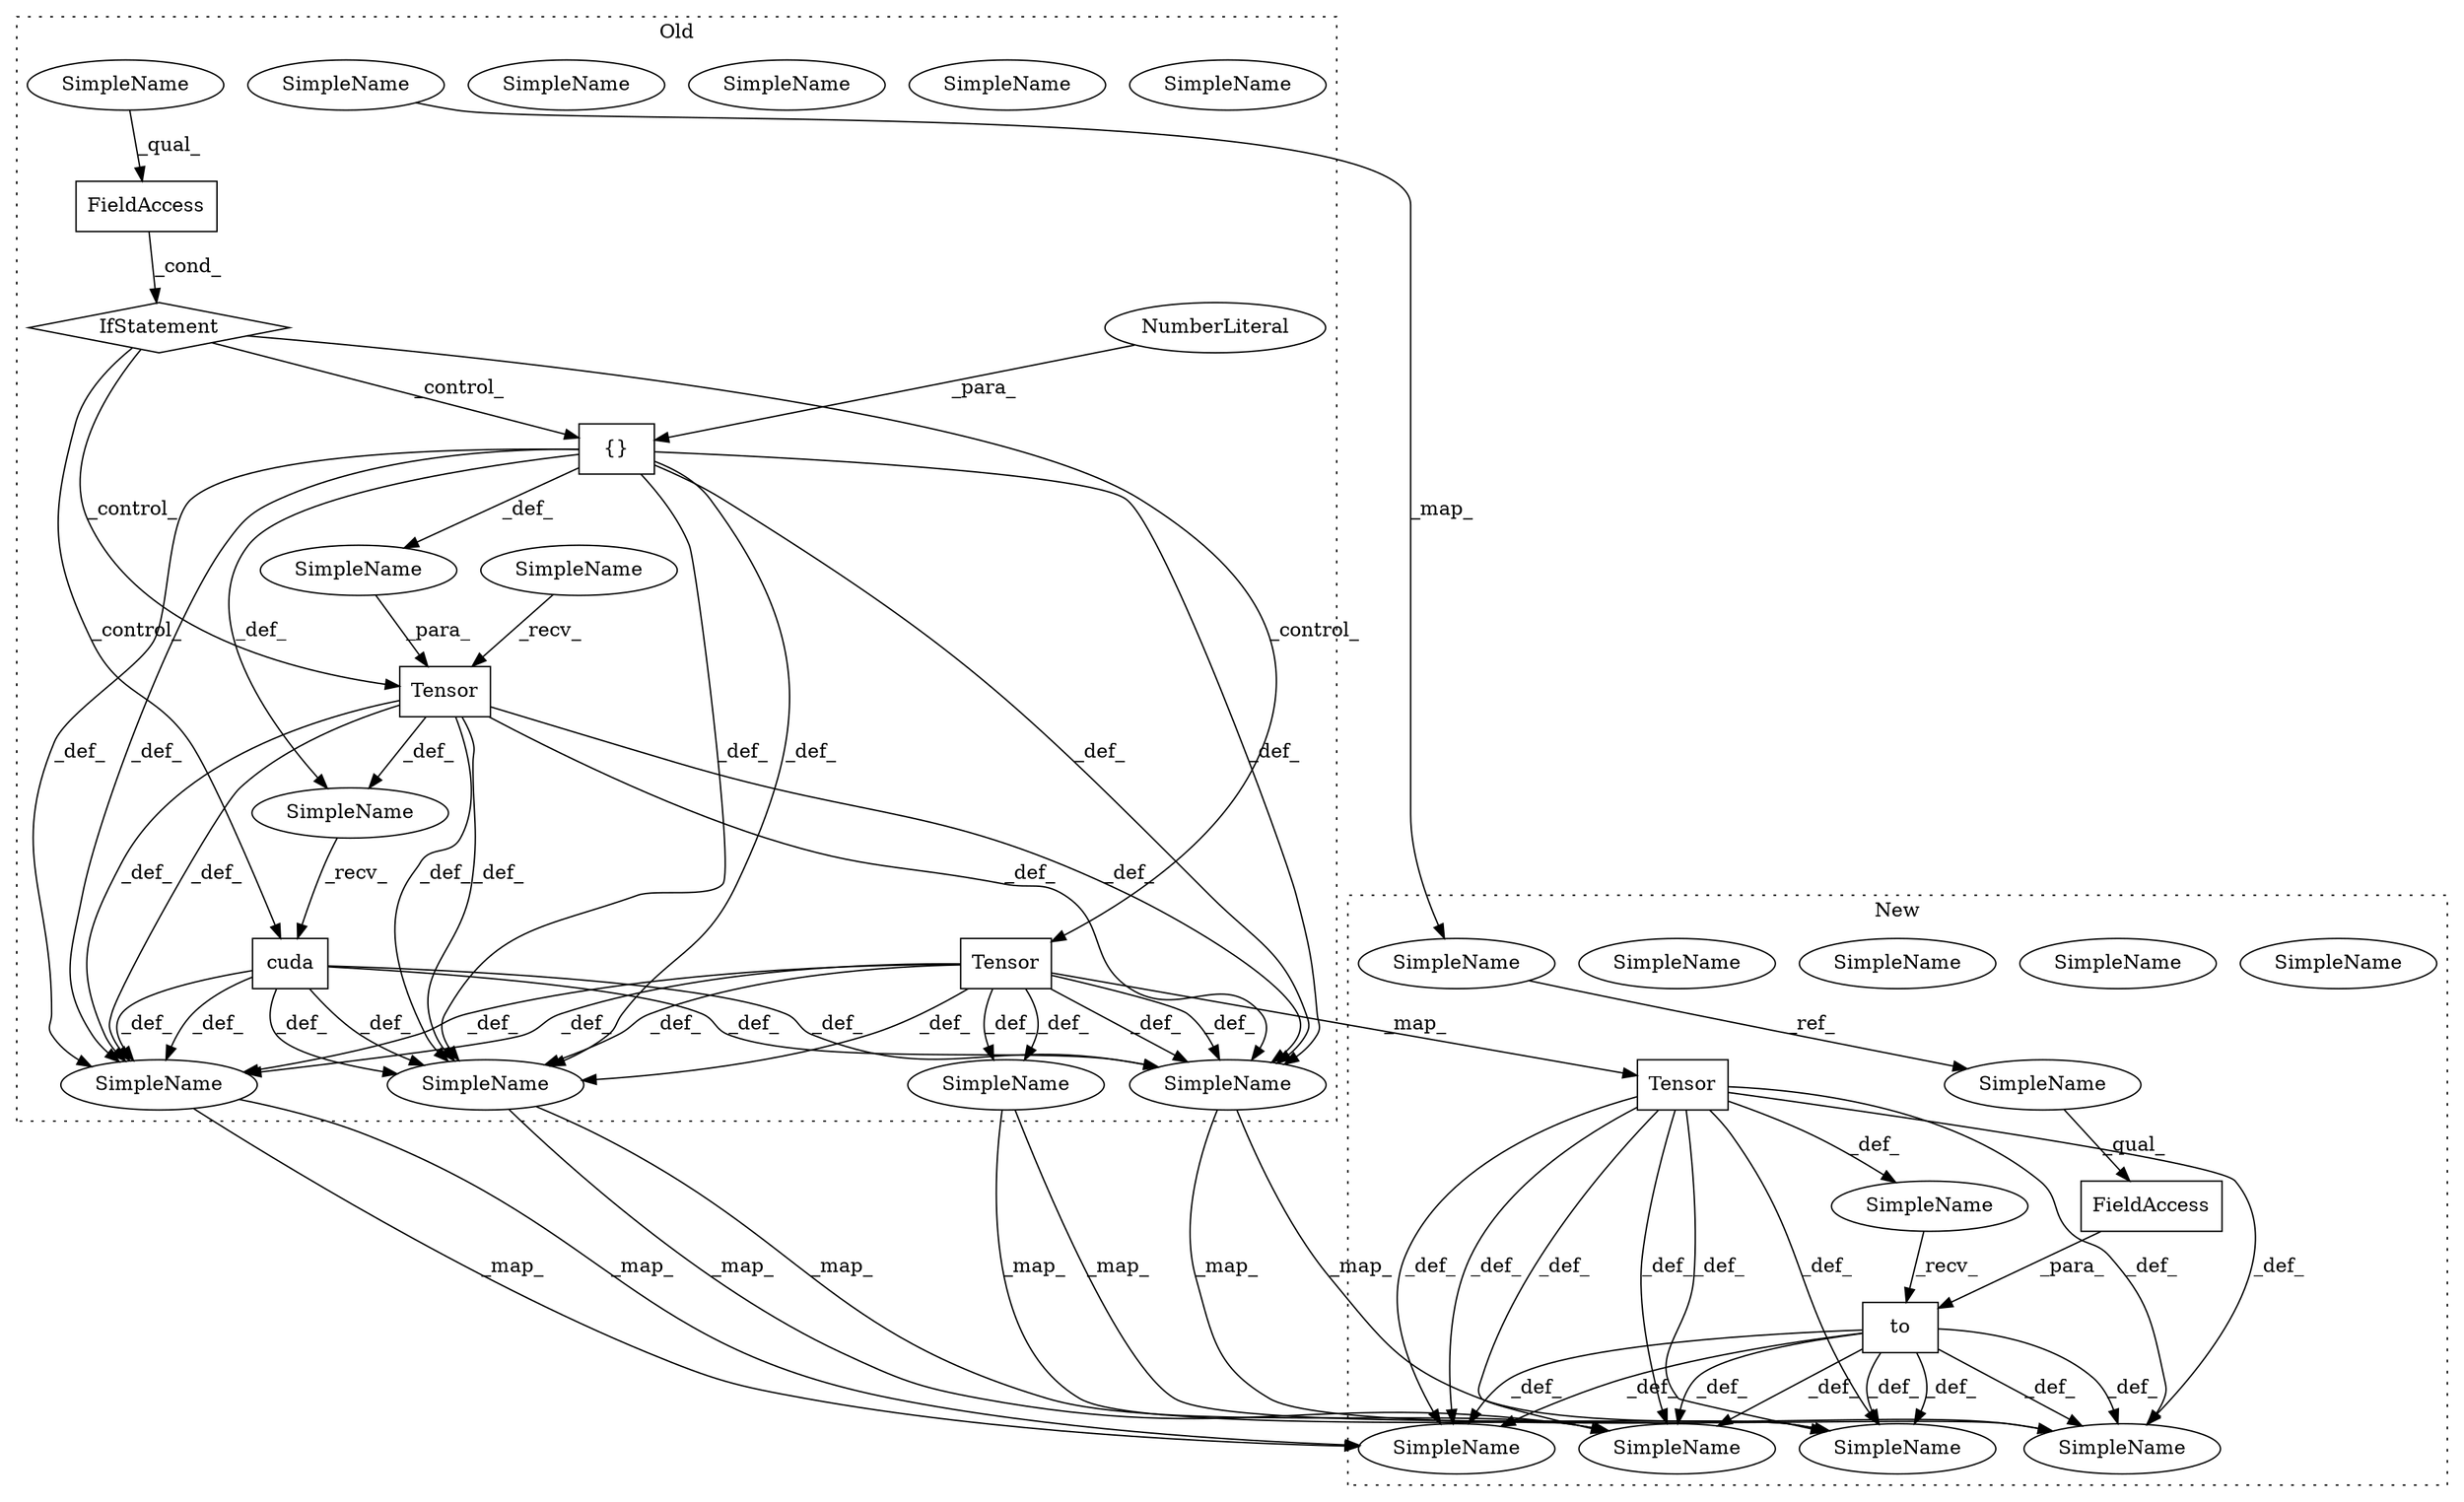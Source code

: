 digraph G {
subgraph cluster0 {
1 [label="Tensor" a="32" s="2527,2562" l="7,1" shape="box"];
5 [label="IfStatement" a="25" s="2095,2111" l="4,2" shape="diamond"];
6 [label="FieldAccess" a="22" s="2099" l="12" shape="box"];
7 [label="cuda" a="32" s="2168" l="6" shape="box"];
8 [label="{}" a="4" s="2163,2165" l="1,1" shape="box"];
9 [label="Tensor" a="32" s="2147,2166" l="7,1" shape="box"];
10 [label="SimpleName" a="42" s="" l="" shape="ellipse"];
11 [label="SimpleName" a="42" s="" l="" shape="ellipse"];
12 [label="SimpleName" a="42" s="2575" l="5" shape="ellipse"];
15 [label="SimpleName" a="42" s="2575" l="5" shape="ellipse"];
16 [label="SimpleName" a="42" s="2853" l="17" shape="ellipse"];
19 [label="SimpleName" a="42" s="2853" l="17" shape="ellipse"];
20 [label="SimpleName" a="42" s="2516" l="4" shape="ellipse"];
23 [label="SimpleName" a="42" s="2516" l="4" shape="ellipse"];
24 [label="SimpleName" a="42" s="2618" l="18" shape="ellipse"];
27 [label="SimpleName" a="42" s="2618" l="18" shape="ellipse"];
30 [label="SimpleName" a="42" s="2367" l="4" shape="ellipse"];
31 [label="NumberLiteral" a="34" s="2164" l="1" shape="ellipse"];
32 [label="SimpleName" a="42" s="2141" l="5" shape="ellipse"];
34 [label="SimpleName" a="42" s="2099" l="4" shape="ellipse"];
label = "Old";
style="dotted";
}
subgraph cluster1 {
2 [label="Tensor" a="32" s="2297,2332" l="7,1" shape="box"];
3 [label="SimpleName" a="42" s="" l="" shape="ellipse"];
4 [label="to" a="32" s="2334,2348" l="3,1" shape="box"];
13 [label="SimpleName" a="42" s="2355" l="5" shape="ellipse"];
14 [label="SimpleName" a="42" s="2355" l="5" shape="ellipse"];
17 [label="SimpleName" a="42" s="2608" l="17" shape="ellipse"];
18 [label="SimpleName" a="42" s="2608" l="17" shape="ellipse"];
21 [label="SimpleName" a="42" s="2286" l="4" shape="ellipse"];
22 [label="SimpleName" a="42" s="2286" l="4" shape="ellipse"];
25 [label="SimpleName" a="42" s="2398" l="18" shape="ellipse"];
26 [label="SimpleName" a="42" s="2398" l="18" shape="ellipse"];
28 [label="FieldAccess" a="22" s="2337" l="11" shape="box"];
29 [label="SimpleName" a="42" s="2095" l="4" shape="ellipse"];
33 [label="SimpleName" a="42" s="2337" l="4" shape="ellipse"];
label = "New";
style="dotted";
}
1 -> 23 [label="_def_"];
1 -> 15 [label="_def_"];
1 -> 2 [label="_map_"];
1 -> 19 [label="_def_"];
1 -> 27 [label="_def_"];
1 -> 27 [label="_def_"];
1 -> 19 [label="_def_"];
1 -> 23 [label="_def_"];
1 -> 15 [label="_def_"];
2 -> 26 [label="_def_"];
2 -> 26 [label="_def_"];
2 -> 14 [label="_def_"];
2 -> 3 [label="_def_"];
2 -> 18 [label="_def_"];
2 -> 18 [label="_def_"];
2 -> 22 [label="_def_"];
2 -> 22 [label="_def_"];
2 -> 14 [label="_def_"];
3 -> 4 [label="_recv_"];
4 -> 22 [label="_def_"];
4 -> 22 [label="_def_"];
4 -> 26 [label="_def_"];
4 -> 14 [label="_def_"];
4 -> 14 [label="_def_"];
4 -> 18 [label="_def_"];
4 -> 26 [label="_def_"];
4 -> 18 [label="_def_"];
5 -> 7 [label="_control_"];
5 -> 9 [label="_control_"];
5 -> 1 [label="_control_"];
5 -> 8 [label="_control_"];
6 -> 5 [label="_cond_"];
7 -> 27 [label="_def_"];
7 -> 27 [label="_def_"];
7 -> 15 [label="_def_"];
7 -> 19 [label="_def_"];
7 -> 19 [label="_def_"];
7 -> 15 [label="_def_"];
8 -> 27 [label="_def_"];
8 -> 15 [label="_def_"];
8 -> 10 [label="_def_"];
8 -> 15 [label="_def_"];
8 -> 19 [label="_def_"];
8 -> 19 [label="_def_"];
8 -> 11 [label="_def_"];
8 -> 27 [label="_def_"];
9 -> 10 [label="_def_"];
9 -> 15 [label="_def_"];
9 -> 15 [label="_def_"];
9 -> 19 [label="_def_"];
9 -> 27 [label="_def_"];
9 -> 27 [label="_def_"];
9 -> 19 [label="_def_"];
10 -> 7 [label="_recv_"];
11 -> 9 [label="_para_"];
15 -> 14 [label="_map_"];
15 -> 14 [label="_map_"];
19 -> 18 [label="_map_"];
19 -> 18 [label="_map_"];
23 -> 22 [label="_map_"];
23 -> 22 [label="_map_"];
27 -> 26 [label="_map_"];
27 -> 26 [label="_map_"];
28 -> 4 [label="_para_"];
29 -> 33 [label="_ref_"];
30 -> 29 [label="_map_"];
31 -> 8 [label="_para_"];
32 -> 9 [label="_recv_"];
33 -> 28 [label="_qual_"];
34 -> 6 [label="_qual_"];
}